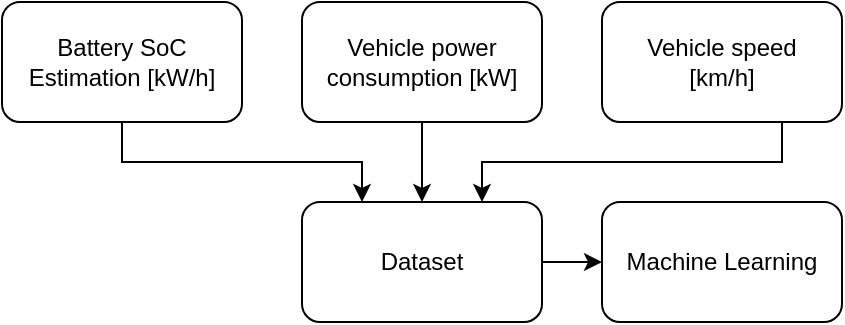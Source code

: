 <mxfile version="16.5.1" type="device"><diagram id="z0GQ9KG_e-gkuGrKsq2B" name="Page-1"><mxGraphModel dx="918" dy="734" grid="1" gridSize="10" guides="1" tooltips="1" connect="1" arrows="1" fold="1" page="1" pageScale="1" pageWidth="850" pageHeight="1100" math="0" shadow="0"><root><mxCell id="0"/><mxCell id="1" parent="0"/><mxCell id="ZFxUl6cW8GbRTwTyWwCz-13" value="" style="edgeStyle=orthogonalEdgeStyle;rounded=0;jumpStyle=none;orthogonalLoop=1;jettySize=auto;html=1;" parent="1" source="ZFxUl6cW8GbRTwTyWwCz-1" target="ZFxUl6cW8GbRTwTyWwCz-7" edge="1"><mxGeometry relative="1" as="geometry"/></mxCell><mxCell id="ZFxUl6cW8GbRTwTyWwCz-1" value="Dataset" style="rounded=1;whiteSpace=wrap;html=1;" parent="1" vertex="1"><mxGeometry x="250" y="250" width="120" height="60" as="geometry"/></mxCell><mxCell id="ZFxUl6cW8GbRTwTyWwCz-12" value="" style="edgeStyle=orthogonalEdgeStyle;rounded=0;jumpStyle=none;orthogonalLoop=1;jettySize=auto;html=1;" parent="1" source="ZFxUl6cW8GbRTwTyWwCz-2" target="ZFxUl6cW8GbRTwTyWwCz-1" edge="1"><mxGeometry relative="1" as="geometry"/></mxCell><mxCell id="ZFxUl6cW8GbRTwTyWwCz-2" value="Vehicle power&lt;br&gt;consumption [kW]" style="rounded=1;whiteSpace=wrap;html=1;" parent="1" vertex="1"><mxGeometry x="250" y="150" width="120" height="60" as="geometry"/></mxCell><mxCell id="ZFxUl6cW8GbRTwTyWwCz-11" value="" style="edgeStyle=orthogonalEdgeStyle;rounded=0;jumpStyle=none;orthogonalLoop=1;jettySize=auto;html=1;" parent="1" source="ZFxUl6cW8GbRTwTyWwCz-3" target="ZFxUl6cW8GbRTwTyWwCz-1" edge="1"><mxGeometry relative="1" as="geometry"><Array as="points"><mxPoint x="490" y="230"/><mxPoint x="340" y="230"/></Array></mxGeometry></mxCell><mxCell id="ZFxUl6cW8GbRTwTyWwCz-3" value="Vehicle speed&lt;br&gt;[km/h]" style="rounded=1;whiteSpace=wrap;html=1;" parent="1" vertex="1"><mxGeometry x="400" y="150" width="120" height="60" as="geometry"/></mxCell><mxCell id="DNELRDoLpl6YEffJv26z-1" value="" style="edgeStyle=orthogonalEdgeStyle;rounded=0;orthogonalLoop=1;jettySize=auto;html=1;" parent="1" source="ZFxUl6cW8GbRTwTyWwCz-6" target="ZFxUl6cW8GbRTwTyWwCz-1" edge="1"><mxGeometry relative="1" as="geometry"><Array as="points"><mxPoint x="160" y="230"/><mxPoint x="280" y="230"/></Array></mxGeometry></mxCell><mxCell id="ZFxUl6cW8GbRTwTyWwCz-6" value="Battery SoC Estimation [kW/h]" style="rounded=1;whiteSpace=wrap;html=1;" parent="1" vertex="1"><mxGeometry x="100" y="150" width="120" height="60" as="geometry"/></mxCell><mxCell id="ZFxUl6cW8GbRTwTyWwCz-7" value="Machine Learning" style="rounded=1;whiteSpace=wrap;html=1;" parent="1" vertex="1"><mxGeometry x="400" y="250" width="120" height="60" as="geometry"/></mxCell></root></mxGraphModel></diagram></mxfile>